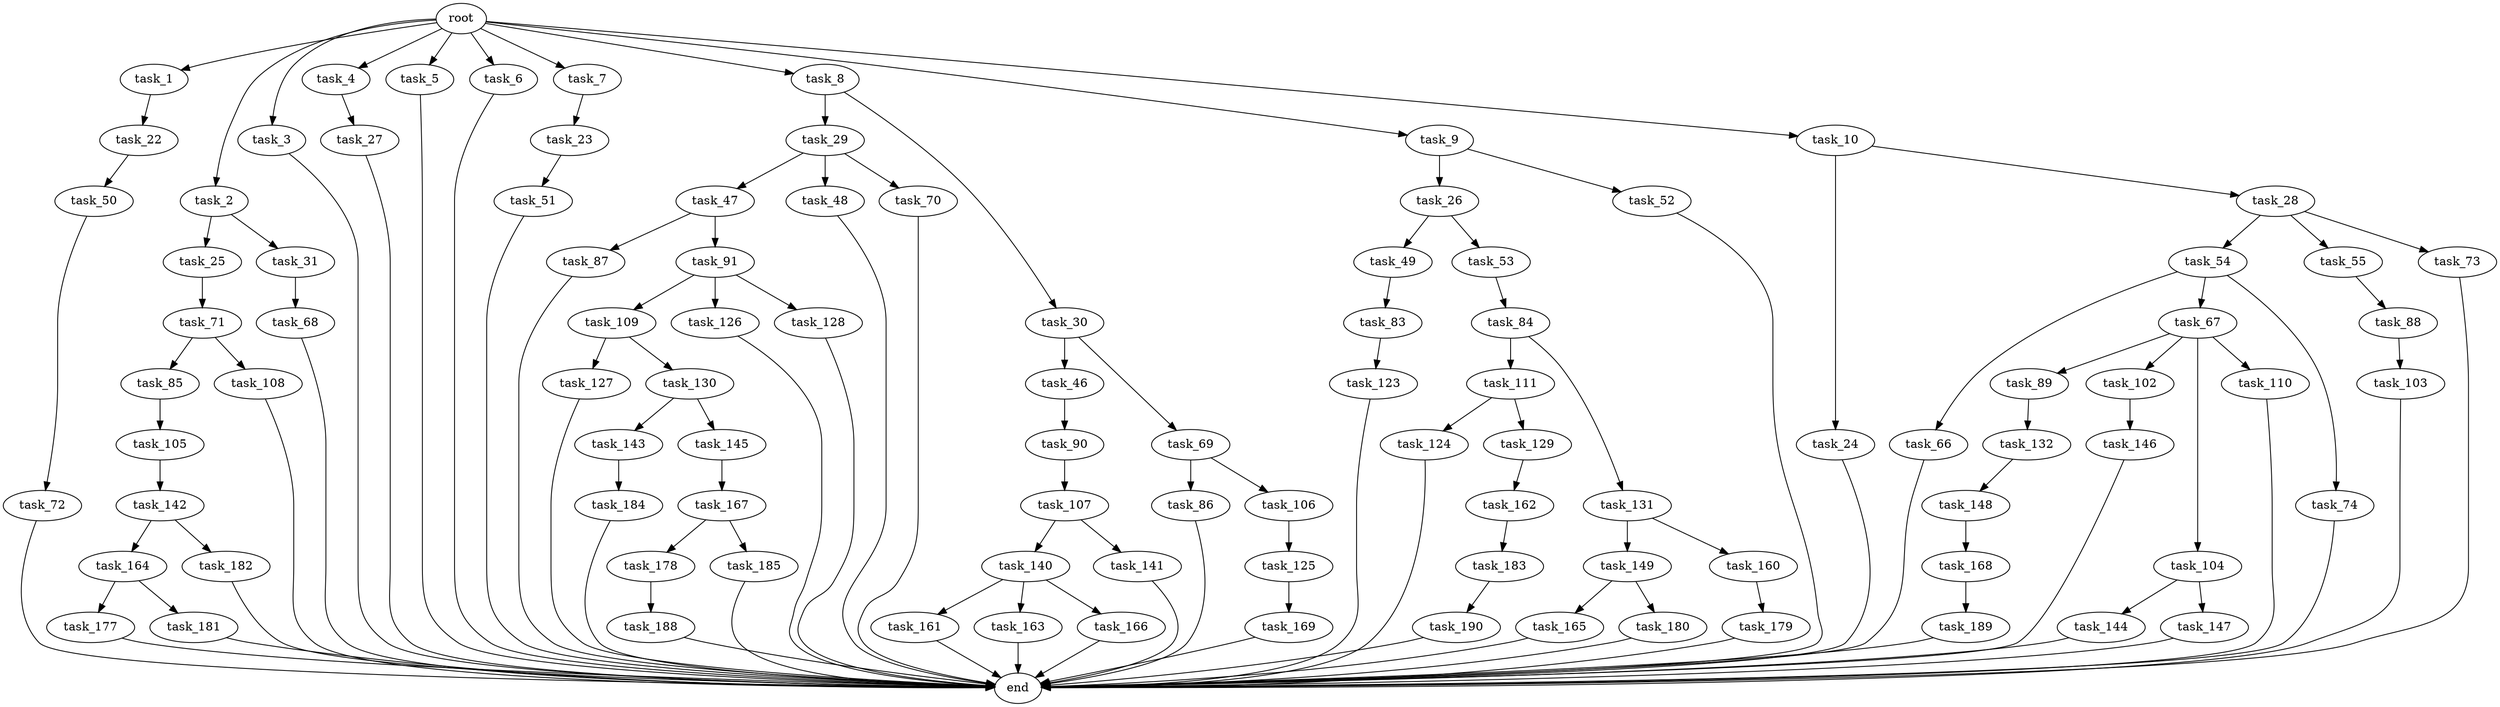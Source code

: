 digraph G {
  root [size="0.000000"];
  task_1 [size="102.400000"];
  task_2 [size="102.400000"];
  task_3 [size="102.400000"];
  task_4 [size="102.400000"];
  task_5 [size="102.400000"];
  task_6 [size="102.400000"];
  task_7 [size="102.400000"];
  task_8 [size="102.400000"];
  task_9 [size="102.400000"];
  task_10 [size="102.400000"];
  task_22 [size="3435973836.800000"];
  task_23 [size="54975581388.800003"];
  task_24 [size="13743895347.200001"];
  task_25 [size="30923764531.200001"];
  task_26 [size="7730941132.800000"];
  task_27 [size="42090679500.800003"];
  task_28 [size="13743895347.200001"];
  task_29 [size="54975581388.800003"];
  task_30 [size="54975581388.800003"];
  task_31 [size="30923764531.200001"];
  task_46 [size="3435973836.800000"];
  task_47 [size="85899345920.000000"];
  task_48 [size="85899345920.000000"];
  task_49 [size="54975581388.800003"];
  task_50 [size="54975581388.800003"];
  task_51 [size="3435973836.800000"];
  task_52 [size="7730941132.800000"];
  task_53 [size="54975581388.800003"];
  task_54 [size="69578470195.199997"];
  task_55 [size="69578470195.199997"];
  task_66 [size="30923764531.200001"];
  task_67 [size="30923764531.200001"];
  task_68 [size="3435973836.800000"];
  task_69 [size="3435973836.800000"];
  task_70 [size="85899345920.000000"];
  task_71 [size="69578470195.199997"];
  task_72 [size="42090679500.800003"];
  task_73 [size="69578470195.199997"];
  task_74 [size="30923764531.200001"];
  task_83 [size="85899345920.000000"];
  task_84 [size="21474836480.000000"];
  task_85 [size="42090679500.800003"];
  task_86 [size="7730941132.800000"];
  task_87 [size="7730941132.800000"];
  task_88 [size="21474836480.000000"];
  task_89 [size="21474836480.000000"];
  task_90 [size="54975581388.800003"];
  task_91 [size="7730941132.800000"];
  task_102 [size="21474836480.000000"];
  task_103 [size="54975581388.800003"];
  task_104 [size="21474836480.000000"];
  task_105 [size="7730941132.800000"];
  task_106 [size="7730941132.800000"];
  task_107 [size="85899345920.000000"];
  task_108 [size="42090679500.800003"];
  task_109 [size="7730941132.800000"];
  task_110 [size="21474836480.000000"];
  task_111 [size="69578470195.199997"];
  task_123 [size="85899345920.000000"];
  task_124 [size="69578470195.199997"];
  task_125 [size="54975581388.800003"];
  task_126 [size="7730941132.800000"];
  task_127 [size="85899345920.000000"];
  task_128 [size="7730941132.800000"];
  task_129 [size="69578470195.199997"];
  task_130 [size="85899345920.000000"];
  task_131 [size="69578470195.199997"];
  task_132 [size="85899345920.000000"];
  task_140 [size="21474836480.000000"];
  task_141 [size="21474836480.000000"];
  task_142 [size="54975581388.800003"];
  task_143 [size="3435973836.800000"];
  task_144 [size="7730941132.800000"];
  task_145 [size="3435973836.800000"];
  task_146 [size="3435973836.800000"];
  task_147 [size="7730941132.800000"];
  task_148 [size="7730941132.800000"];
  task_149 [size="7730941132.800000"];
  task_160 [size="7730941132.800000"];
  task_161 [size="30923764531.200001"];
  task_162 [size="85899345920.000000"];
  task_163 [size="30923764531.200001"];
  task_164 [size="3435973836.800000"];
  task_165 [size="85899345920.000000"];
  task_166 [size="30923764531.200001"];
  task_167 [size="54975581388.800003"];
  task_168 [size="69578470195.199997"];
  task_169 [size="21474836480.000000"];
  task_177 [size="85899345920.000000"];
  task_178 [size="54975581388.800003"];
  task_179 [size="54975581388.800003"];
  task_180 [size="85899345920.000000"];
  task_181 [size="85899345920.000000"];
  task_182 [size="3435973836.800000"];
  task_183 [size="85899345920.000000"];
  task_184 [size="21474836480.000000"];
  task_185 [size="54975581388.800003"];
  task_188 [size="54975581388.800003"];
  task_189 [size="30923764531.200001"];
  task_190 [size="69578470195.199997"];
  end [size="0.000000"];

  root -> task_1 [size="1.000000"];
  root -> task_2 [size="1.000000"];
  root -> task_3 [size="1.000000"];
  root -> task_4 [size="1.000000"];
  root -> task_5 [size="1.000000"];
  root -> task_6 [size="1.000000"];
  root -> task_7 [size="1.000000"];
  root -> task_8 [size="1.000000"];
  root -> task_9 [size="1.000000"];
  root -> task_10 [size="1.000000"];
  task_1 -> task_22 [size="33554432.000000"];
  task_2 -> task_25 [size="301989888.000000"];
  task_2 -> task_31 [size="301989888.000000"];
  task_3 -> end [size="1.000000"];
  task_4 -> task_27 [size="411041792.000000"];
  task_5 -> end [size="1.000000"];
  task_6 -> end [size="1.000000"];
  task_7 -> task_23 [size="536870912.000000"];
  task_8 -> task_29 [size="536870912.000000"];
  task_8 -> task_30 [size="536870912.000000"];
  task_9 -> task_26 [size="75497472.000000"];
  task_9 -> task_52 [size="75497472.000000"];
  task_10 -> task_24 [size="134217728.000000"];
  task_10 -> task_28 [size="134217728.000000"];
  task_22 -> task_50 [size="536870912.000000"];
  task_23 -> task_51 [size="33554432.000000"];
  task_24 -> end [size="1.000000"];
  task_25 -> task_71 [size="679477248.000000"];
  task_26 -> task_49 [size="536870912.000000"];
  task_26 -> task_53 [size="536870912.000000"];
  task_27 -> end [size="1.000000"];
  task_28 -> task_54 [size="679477248.000000"];
  task_28 -> task_55 [size="679477248.000000"];
  task_28 -> task_73 [size="679477248.000000"];
  task_29 -> task_47 [size="838860800.000000"];
  task_29 -> task_48 [size="838860800.000000"];
  task_29 -> task_70 [size="838860800.000000"];
  task_30 -> task_46 [size="33554432.000000"];
  task_30 -> task_69 [size="33554432.000000"];
  task_31 -> task_68 [size="33554432.000000"];
  task_46 -> task_90 [size="536870912.000000"];
  task_47 -> task_87 [size="75497472.000000"];
  task_47 -> task_91 [size="75497472.000000"];
  task_48 -> end [size="1.000000"];
  task_49 -> task_83 [size="838860800.000000"];
  task_50 -> task_72 [size="411041792.000000"];
  task_51 -> end [size="1.000000"];
  task_52 -> end [size="1.000000"];
  task_53 -> task_84 [size="209715200.000000"];
  task_54 -> task_66 [size="301989888.000000"];
  task_54 -> task_67 [size="301989888.000000"];
  task_54 -> task_74 [size="301989888.000000"];
  task_55 -> task_88 [size="209715200.000000"];
  task_66 -> end [size="1.000000"];
  task_67 -> task_89 [size="209715200.000000"];
  task_67 -> task_102 [size="209715200.000000"];
  task_67 -> task_104 [size="209715200.000000"];
  task_67 -> task_110 [size="209715200.000000"];
  task_68 -> end [size="1.000000"];
  task_69 -> task_86 [size="75497472.000000"];
  task_69 -> task_106 [size="75497472.000000"];
  task_70 -> end [size="1.000000"];
  task_71 -> task_85 [size="411041792.000000"];
  task_71 -> task_108 [size="411041792.000000"];
  task_72 -> end [size="1.000000"];
  task_73 -> end [size="1.000000"];
  task_74 -> end [size="1.000000"];
  task_83 -> task_123 [size="838860800.000000"];
  task_84 -> task_111 [size="679477248.000000"];
  task_84 -> task_131 [size="679477248.000000"];
  task_85 -> task_105 [size="75497472.000000"];
  task_86 -> end [size="1.000000"];
  task_87 -> end [size="1.000000"];
  task_88 -> task_103 [size="536870912.000000"];
  task_89 -> task_132 [size="838860800.000000"];
  task_90 -> task_107 [size="838860800.000000"];
  task_91 -> task_109 [size="75497472.000000"];
  task_91 -> task_126 [size="75497472.000000"];
  task_91 -> task_128 [size="75497472.000000"];
  task_102 -> task_146 [size="33554432.000000"];
  task_103 -> end [size="1.000000"];
  task_104 -> task_144 [size="75497472.000000"];
  task_104 -> task_147 [size="75497472.000000"];
  task_105 -> task_142 [size="536870912.000000"];
  task_106 -> task_125 [size="536870912.000000"];
  task_107 -> task_140 [size="209715200.000000"];
  task_107 -> task_141 [size="209715200.000000"];
  task_108 -> end [size="1.000000"];
  task_109 -> task_127 [size="838860800.000000"];
  task_109 -> task_130 [size="838860800.000000"];
  task_110 -> end [size="1.000000"];
  task_111 -> task_124 [size="679477248.000000"];
  task_111 -> task_129 [size="679477248.000000"];
  task_123 -> end [size="1.000000"];
  task_124 -> end [size="1.000000"];
  task_125 -> task_169 [size="209715200.000000"];
  task_126 -> end [size="1.000000"];
  task_127 -> end [size="1.000000"];
  task_128 -> end [size="1.000000"];
  task_129 -> task_162 [size="838860800.000000"];
  task_130 -> task_143 [size="33554432.000000"];
  task_130 -> task_145 [size="33554432.000000"];
  task_131 -> task_149 [size="75497472.000000"];
  task_131 -> task_160 [size="75497472.000000"];
  task_132 -> task_148 [size="75497472.000000"];
  task_140 -> task_161 [size="301989888.000000"];
  task_140 -> task_163 [size="301989888.000000"];
  task_140 -> task_166 [size="301989888.000000"];
  task_141 -> end [size="1.000000"];
  task_142 -> task_164 [size="33554432.000000"];
  task_142 -> task_182 [size="33554432.000000"];
  task_143 -> task_184 [size="209715200.000000"];
  task_144 -> end [size="1.000000"];
  task_145 -> task_167 [size="536870912.000000"];
  task_146 -> end [size="1.000000"];
  task_147 -> end [size="1.000000"];
  task_148 -> task_168 [size="679477248.000000"];
  task_149 -> task_165 [size="838860800.000000"];
  task_149 -> task_180 [size="838860800.000000"];
  task_160 -> task_179 [size="536870912.000000"];
  task_161 -> end [size="1.000000"];
  task_162 -> task_183 [size="838860800.000000"];
  task_163 -> end [size="1.000000"];
  task_164 -> task_177 [size="838860800.000000"];
  task_164 -> task_181 [size="838860800.000000"];
  task_165 -> end [size="1.000000"];
  task_166 -> end [size="1.000000"];
  task_167 -> task_178 [size="536870912.000000"];
  task_167 -> task_185 [size="536870912.000000"];
  task_168 -> task_189 [size="301989888.000000"];
  task_169 -> end [size="1.000000"];
  task_177 -> end [size="1.000000"];
  task_178 -> task_188 [size="536870912.000000"];
  task_179 -> end [size="1.000000"];
  task_180 -> end [size="1.000000"];
  task_181 -> end [size="1.000000"];
  task_182 -> end [size="1.000000"];
  task_183 -> task_190 [size="679477248.000000"];
  task_184 -> end [size="1.000000"];
  task_185 -> end [size="1.000000"];
  task_188 -> end [size="1.000000"];
  task_189 -> end [size="1.000000"];
  task_190 -> end [size="1.000000"];
}
